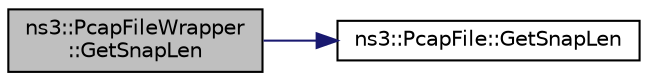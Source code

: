 digraph "ns3::PcapFileWrapper::GetSnapLen"
{
 // LATEX_PDF_SIZE
  edge [fontname="Helvetica",fontsize="10",labelfontname="Helvetica",labelfontsize="10"];
  node [fontname="Helvetica",fontsize="10",shape=record];
  rankdir="LR";
  Node1 [label="ns3::PcapFileWrapper\l::GetSnapLen",height=0.2,width=0.4,color="black", fillcolor="grey75", style="filled", fontcolor="black",tooltip="Returns the max length of saved packets field of the pcap file as defined by the snaplen field in the..."];
  Node1 -> Node2 [color="midnightblue",fontsize="10",style="solid",fontname="Helvetica"];
  Node2 [label="ns3::PcapFile::GetSnapLen",height=0.2,width=0.4,color="black", fillcolor="white", style="filled",URL="$classns3_1_1_pcap_file.html#a1ad2956ada10389364ee11fae1937e6b",tooltip="Returns the max length of saved packets field of the pcap file as defined by the snaplen field in the..."];
}
